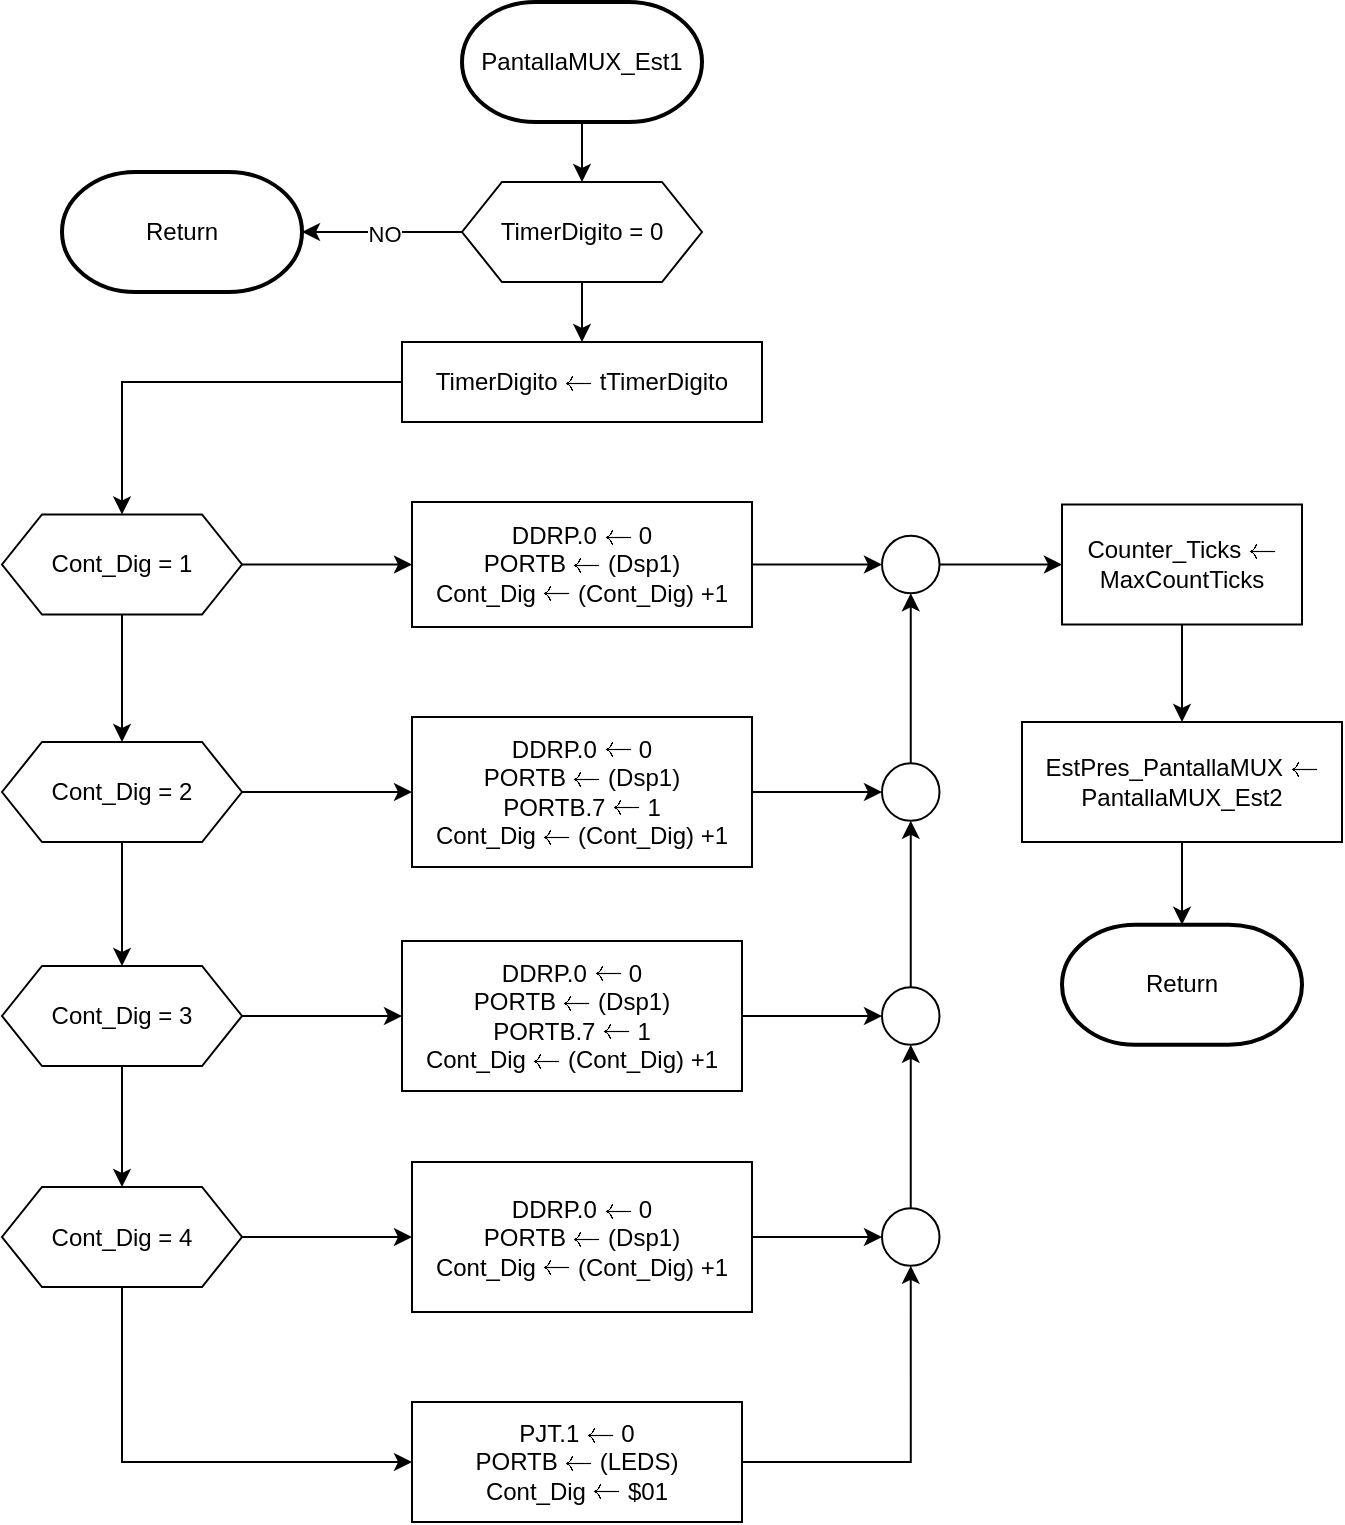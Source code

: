 <mxfile version="22.1.2" type="device" pages="2">
  <diagram name="Página-1" id="3lOmZLOxQL74GNV3yBvK">
    <mxGraphModel dx="880" dy="524" grid="1" gridSize="10" guides="1" tooltips="1" connect="1" arrows="1" fold="1" page="1" pageScale="1" pageWidth="827" pageHeight="1169" math="1" shadow="0">
      <root>
        <mxCell id="0" />
        <mxCell id="1" parent="0" />
        <mxCell id="1GK5AqKnV9wNindEfKAn-10" style="edgeStyle=orthogonalEdgeStyle;rounded=0;orthogonalLoop=1;jettySize=auto;html=1;exitX=0.5;exitY=1;exitDx=0;exitDy=0;exitPerimeter=0;entryX=0.5;entryY=0;entryDx=0;entryDy=0;" edge="1" parent="1" source="1GK5AqKnV9wNindEfKAn-1" target="1GK5AqKnV9wNindEfKAn-2">
          <mxGeometry relative="1" as="geometry" />
        </mxCell>
        <mxCell id="1GK5AqKnV9wNindEfKAn-1" value="PantallaMUX_Est1" style="strokeWidth=2;html=1;shape=mxgraph.flowchart.terminator;whiteSpace=wrap;" vertex="1" parent="1">
          <mxGeometry x="360" y="40" width="120" height="60" as="geometry" />
        </mxCell>
        <mxCell id="1GK5AqKnV9wNindEfKAn-4" style="edgeStyle=orthogonalEdgeStyle;rounded=0;orthogonalLoop=1;jettySize=auto;html=1;exitX=0;exitY=0.5;exitDx=0;exitDy=0;" edge="1" parent="1" source="1GK5AqKnV9wNindEfKAn-2" target="1GK5AqKnV9wNindEfKAn-3">
          <mxGeometry relative="1" as="geometry" />
        </mxCell>
        <mxCell id="1GK5AqKnV9wNindEfKAn-5" value="NO" style="edgeLabel;html=1;align=center;verticalAlign=middle;resizable=0;points=[];" vertex="1" connectable="0" parent="1GK5AqKnV9wNindEfKAn-4">
          <mxGeometry x="-0.025" y="1" relative="1" as="geometry">
            <mxPoint as="offset" />
          </mxGeometry>
        </mxCell>
        <mxCell id="1GK5AqKnV9wNindEfKAn-7" style="edgeStyle=orthogonalEdgeStyle;rounded=0;orthogonalLoop=1;jettySize=auto;html=1;exitX=0.5;exitY=1;exitDx=0;exitDy=0;entryX=0.5;entryY=0;entryDx=0;entryDy=0;" edge="1" parent="1" source="1GK5AqKnV9wNindEfKAn-2" target="1GK5AqKnV9wNindEfKAn-6">
          <mxGeometry relative="1" as="geometry" />
        </mxCell>
        <mxCell id="1GK5AqKnV9wNindEfKAn-2" value="TimerDigito = 0" style="shape=hexagon;perimeter=hexagonPerimeter2;whiteSpace=wrap;html=1;fixedSize=1;" vertex="1" parent="1">
          <mxGeometry x="360" y="130" width="120" height="50" as="geometry" />
        </mxCell>
        <mxCell id="1GK5AqKnV9wNindEfKAn-3" value="Return" style="strokeWidth=2;html=1;shape=mxgraph.flowchart.terminator;whiteSpace=wrap;" vertex="1" parent="1">
          <mxGeometry x="160" y="125" width="120" height="60" as="geometry" />
        </mxCell>
        <mxCell id="1GK5AqKnV9wNindEfKAn-29" style="edgeStyle=orthogonalEdgeStyle;rounded=0;orthogonalLoop=1;jettySize=auto;html=1;exitX=0;exitY=0.5;exitDx=0;exitDy=0;entryX=0.5;entryY=0;entryDx=0;entryDy=0;" edge="1" parent="1" source="1GK5AqKnV9wNindEfKAn-6" target="1GK5AqKnV9wNindEfKAn-11">
          <mxGeometry relative="1" as="geometry" />
        </mxCell>
        <mxCell id="1GK5AqKnV9wNindEfKAn-6" value="TimerDigito \(\leftarrow\) tTimerDigito" style="rounded=0;whiteSpace=wrap;html=1;" vertex="1" parent="1">
          <mxGeometry x="330" y="210" width="180" height="40" as="geometry" />
        </mxCell>
        <mxCell id="1GK5AqKnV9wNindEfKAn-21" value="" style="edgeStyle=orthogonalEdgeStyle;rounded=0;orthogonalLoop=1;jettySize=auto;html=1;" edge="1" parent="1" source="1GK5AqKnV9wNindEfKAn-11" target="1GK5AqKnV9wNindEfKAn-15">
          <mxGeometry relative="1" as="geometry" />
        </mxCell>
        <mxCell id="1GK5AqKnV9wNindEfKAn-28" style="edgeStyle=orthogonalEdgeStyle;rounded=0;orthogonalLoop=1;jettySize=auto;html=1;exitX=0.5;exitY=1;exitDx=0;exitDy=0;" edge="1" parent="1" source="1GK5AqKnV9wNindEfKAn-11" target="1GK5AqKnV9wNindEfKAn-12">
          <mxGeometry relative="1" as="geometry" />
        </mxCell>
        <mxCell id="1GK5AqKnV9wNindEfKAn-11" value="Cont_Dig = 1" style="shape=hexagon;perimeter=hexagonPerimeter2;whiteSpace=wrap;html=1;fixedSize=1;" vertex="1" parent="1">
          <mxGeometry x="130" y="296.25" width="120" height="50" as="geometry" />
        </mxCell>
        <mxCell id="1GK5AqKnV9wNindEfKAn-22" value="" style="edgeStyle=orthogonalEdgeStyle;rounded=0;orthogonalLoop=1;jettySize=auto;html=1;" edge="1" parent="1" source="1GK5AqKnV9wNindEfKAn-12" target="1GK5AqKnV9wNindEfKAn-16">
          <mxGeometry relative="1" as="geometry" />
        </mxCell>
        <mxCell id="1GK5AqKnV9wNindEfKAn-27" value="" style="edgeStyle=orthogonalEdgeStyle;rounded=0;orthogonalLoop=1;jettySize=auto;html=1;" edge="1" parent="1" source="1GK5AqKnV9wNindEfKAn-12" target="1GK5AqKnV9wNindEfKAn-13">
          <mxGeometry relative="1" as="geometry" />
        </mxCell>
        <mxCell id="1GK5AqKnV9wNindEfKAn-12" value="Cont_Dig = 2" style="shape=hexagon;perimeter=hexagonPerimeter2;whiteSpace=wrap;html=1;fixedSize=1;" vertex="1" parent="1">
          <mxGeometry x="130" y="410" width="120" height="50" as="geometry" />
        </mxCell>
        <mxCell id="1GK5AqKnV9wNindEfKAn-23" value="" style="edgeStyle=orthogonalEdgeStyle;rounded=0;orthogonalLoop=1;jettySize=auto;html=1;" edge="1" parent="1" source="1GK5AqKnV9wNindEfKAn-13" target="1GK5AqKnV9wNindEfKAn-17">
          <mxGeometry relative="1" as="geometry" />
        </mxCell>
        <mxCell id="1GK5AqKnV9wNindEfKAn-26" style="edgeStyle=orthogonalEdgeStyle;rounded=0;orthogonalLoop=1;jettySize=auto;html=1;exitX=0.5;exitY=1;exitDx=0;exitDy=0;entryX=0.5;entryY=0;entryDx=0;entryDy=0;" edge="1" parent="1" source="1GK5AqKnV9wNindEfKAn-13" target="1GK5AqKnV9wNindEfKAn-14">
          <mxGeometry relative="1" as="geometry" />
        </mxCell>
        <mxCell id="1GK5AqKnV9wNindEfKAn-13" value="Cont_Dig = 3" style="shape=hexagon;perimeter=hexagonPerimeter2;whiteSpace=wrap;html=1;fixedSize=1;" vertex="1" parent="1">
          <mxGeometry x="130" y="522" width="120" height="50" as="geometry" />
        </mxCell>
        <mxCell id="1GK5AqKnV9wNindEfKAn-24" value="" style="edgeStyle=orthogonalEdgeStyle;rounded=0;orthogonalLoop=1;jettySize=auto;html=1;" edge="1" parent="1" source="1GK5AqKnV9wNindEfKAn-14" target="1GK5AqKnV9wNindEfKAn-18">
          <mxGeometry relative="1" as="geometry" />
        </mxCell>
        <mxCell id="1GK5AqKnV9wNindEfKAn-25" style="edgeStyle=orthogonalEdgeStyle;rounded=0;orthogonalLoop=1;jettySize=auto;html=1;exitX=0.5;exitY=1;exitDx=0;exitDy=0;entryX=0;entryY=0.5;entryDx=0;entryDy=0;" edge="1" parent="1" source="1GK5AqKnV9wNindEfKAn-14" target="1GK5AqKnV9wNindEfKAn-19">
          <mxGeometry relative="1" as="geometry" />
        </mxCell>
        <mxCell id="1GK5AqKnV9wNindEfKAn-14" value="Cont_Dig = 4" style="shape=hexagon;perimeter=hexagonPerimeter2;whiteSpace=wrap;html=1;fixedSize=1;" vertex="1" parent="1">
          <mxGeometry x="130" y="632.5" width="120" height="50" as="geometry" />
        </mxCell>
        <mxCell id="1GK5AqKnV9wNindEfKAn-31" style="edgeStyle=orthogonalEdgeStyle;rounded=0;orthogonalLoop=1;jettySize=auto;html=1;exitX=1;exitY=0.5;exitDx=0;exitDy=0;entryX=0;entryY=0.5;entryDx=0;entryDy=0;" edge="1" parent="1" source="1GK5AqKnV9wNindEfKAn-15" target="1GK5AqKnV9wNindEfKAn-30">
          <mxGeometry relative="1" as="geometry" />
        </mxCell>
        <mxCell id="1GK5AqKnV9wNindEfKAn-15" value="DDRP.0 \(\leftarrow\) 0&lt;br&gt;PORTB \(\leftarrow\) (Dsp1)&lt;br&gt;Cont_Dig \(\leftarrow\) (Cont_Dig) +1" style="rounded=0;whiteSpace=wrap;html=1;" vertex="1" parent="1">
          <mxGeometry x="335" y="290" width="170" height="62.5" as="geometry" />
        </mxCell>
        <mxCell id="1GK5AqKnV9wNindEfKAn-37" value="" style="edgeStyle=orthogonalEdgeStyle;rounded=0;orthogonalLoop=1;jettySize=auto;html=1;" edge="1" parent="1" source="1GK5AqKnV9wNindEfKAn-16" target="1GK5AqKnV9wNindEfKAn-32">
          <mxGeometry relative="1" as="geometry" />
        </mxCell>
        <mxCell id="1GK5AqKnV9wNindEfKAn-16" value="DDRP.0 \(\leftarrow\) 0&lt;br&gt;PORTB \(\leftarrow\) (Dsp1)&lt;br&gt;PORTB.7 \(\leftarrow\) 1&lt;br&gt;Cont_Dig \(\leftarrow\) (Cont_Dig) +1" style="rounded=0;whiteSpace=wrap;html=1;" vertex="1" parent="1">
          <mxGeometry x="335" y="397.5" width="170" height="75" as="geometry" />
        </mxCell>
        <mxCell id="1GK5AqKnV9wNindEfKAn-36" value="" style="edgeStyle=orthogonalEdgeStyle;rounded=0;orthogonalLoop=1;jettySize=auto;html=1;" edge="1" parent="1" source="1GK5AqKnV9wNindEfKAn-17" target="1GK5AqKnV9wNindEfKAn-33">
          <mxGeometry relative="1" as="geometry" />
        </mxCell>
        <mxCell id="1GK5AqKnV9wNindEfKAn-17" value="DDRP.0 \(\leftarrow\) 0&lt;br&gt;PORTB \(\leftarrow\) (Dsp1)&lt;br&gt;PORTB.7 \(\leftarrow\) 1&lt;br&gt;Cont_Dig \(\leftarrow\) (Cont_Dig) +1" style="rounded=0;whiteSpace=wrap;html=1;" vertex="1" parent="1">
          <mxGeometry x="330" y="509.5" width="170" height="75" as="geometry" />
        </mxCell>
        <mxCell id="1GK5AqKnV9wNindEfKAn-35" value="" style="edgeStyle=orthogonalEdgeStyle;rounded=0;orthogonalLoop=1;jettySize=auto;html=1;" edge="1" parent="1" source="1GK5AqKnV9wNindEfKAn-18" target="1GK5AqKnV9wNindEfKAn-34">
          <mxGeometry relative="1" as="geometry" />
        </mxCell>
        <mxCell id="1GK5AqKnV9wNindEfKAn-18" value="DDRP.0 \(\leftarrow\) 0&lt;br&gt;PORTB \(\leftarrow\) (Dsp1)&lt;br&gt;Cont_Dig \(\leftarrow\) (Cont_Dig) +1" style="rounded=0;whiteSpace=wrap;html=1;" vertex="1" parent="1">
          <mxGeometry x="335" y="620" width="170" height="75" as="geometry" />
        </mxCell>
        <mxCell id="1GK5AqKnV9wNindEfKAn-41" style="edgeStyle=orthogonalEdgeStyle;rounded=0;orthogonalLoop=1;jettySize=auto;html=1;exitX=1;exitY=0.5;exitDx=0;exitDy=0;entryX=0.5;entryY=1;entryDx=0;entryDy=0;" edge="1" parent="1" source="1GK5AqKnV9wNindEfKAn-19" target="1GK5AqKnV9wNindEfKAn-34">
          <mxGeometry relative="1" as="geometry" />
        </mxCell>
        <mxCell id="1GK5AqKnV9wNindEfKAn-19" value="PJT.1 \(\leftarrow\) 0&lt;br&gt;PORTB \(\leftarrow\) (LEDS)&lt;br&gt;Cont_Dig \(\leftarrow\) $01" style="rounded=0;whiteSpace=wrap;html=1;" vertex="1" parent="1">
          <mxGeometry x="335" y="740" width="165" height="60" as="geometry" />
        </mxCell>
        <mxCell id="1GK5AqKnV9wNindEfKAn-45" style="edgeStyle=orthogonalEdgeStyle;rounded=0;orthogonalLoop=1;jettySize=auto;html=1;entryX=0;entryY=0.5;entryDx=0;entryDy=0;" edge="1" parent="1" source="1GK5AqKnV9wNindEfKAn-30" target="1GK5AqKnV9wNindEfKAn-43">
          <mxGeometry relative="1" as="geometry" />
        </mxCell>
        <mxCell id="1GK5AqKnV9wNindEfKAn-30" value="" style="ellipse;whiteSpace=wrap;html=1;aspect=fixed;" vertex="1" parent="1">
          <mxGeometry x="570" y="306.88" width="28.75" height="28.75" as="geometry" />
        </mxCell>
        <mxCell id="1GK5AqKnV9wNindEfKAn-38" value="" style="edgeStyle=orthogonalEdgeStyle;rounded=0;orthogonalLoop=1;jettySize=auto;html=1;" edge="1" parent="1" source="1GK5AqKnV9wNindEfKAn-32" target="1GK5AqKnV9wNindEfKAn-30">
          <mxGeometry relative="1" as="geometry" />
        </mxCell>
        <mxCell id="1GK5AqKnV9wNindEfKAn-32" value="" style="ellipse;whiteSpace=wrap;html=1;aspect=fixed;" vertex="1" parent="1">
          <mxGeometry x="570" y="420.63" width="28.75" height="28.75" as="geometry" />
        </mxCell>
        <mxCell id="1GK5AqKnV9wNindEfKAn-39" style="edgeStyle=orthogonalEdgeStyle;rounded=0;orthogonalLoop=1;jettySize=auto;html=1;exitX=0.5;exitY=0;exitDx=0;exitDy=0;entryX=0.5;entryY=1;entryDx=0;entryDy=0;" edge="1" parent="1" source="1GK5AqKnV9wNindEfKAn-33" target="1GK5AqKnV9wNindEfKAn-32">
          <mxGeometry relative="1" as="geometry" />
        </mxCell>
        <mxCell id="1GK5AqKnV9wNindEfKAn-33" value="" style="ellipse;whiteSpace=wrap;html=1;aspect=fixed;" vertex="1" parent="1">
          <mxGeometry x="570" y="532.63" width="28.75" height="28.75" as="geometry" />
        </mxCell>
        <mxCell id="1GK5AqKnV9wNindEfKAn-40" style="edgeStyle=orthogonalEdgeStyle;rounded=0;orthogonalLoop=1;jettySize=auto;html=1;exitX=0.5;exitY=0;exitDx=0;exitDy=0;entryX=0.5;entryY=1;entryDx=0;entryDy=0;" edge="1" parent="1" source="1GK5AqKnV9wNindEfKAn-34" target="1GK5AqKnV9wNindEfKAn-33">
          <mxGeometry relative="1" as="geometry" />
        </mxCell>
        <mxCell id="1GK5AqKnV9wNindEfKAn-34" value="" style="ellipse;whiteSpace=wrap;html=1;aspect=fixed;" vertex="1" parent="1">
          <mxGeometry x="570" y="643.13" width="28.75" height="28.75" as="geometry" />
        </mxCell>
        <mxCell id="1GK5AqKnV9wNindEfKAn-46" style="edgeStyle=orthogonalEdgeStyle;rounded=0;orthogonalLoop=1;jettySize=auto;html=1;exitX=0.5;exitY=1;exitDx=0;exitDy=0;entryX=0.5;entryY=0;entryDx=0;entryDy=0;" edge="1" parent="1" source="1GK5AqKnV9wNindEfKAn-43" target="1GK5AqKnV9wNindEfKAn-44">
          <mxGeometry relative="1" as="geometry" />
        </mxCell>
        <mxCell id="1GK5AqKnV9wNindEfKAn-43" value="Counter_Ticks \(\leftarrow\) MaxCountTicks" style="rounded=0;whiteSpace=wrap;html=1;" vertex="1" parent="1">
          <mxGeometry x="660" y="291.25" width="120" height="60" as="geometry" />
        </mxCell>
        <mxCell id="1GK5AqKnV9wNindEfKAn-48" value="" style="edgeStyle=orthogonalEdgeStyle;rounded=0;orthogonalLoop=1;jettySize=auto;html=1;" edge="1" parent="1" source="1GK5AqKnV9wNindEfKAn-44" target="1GK5AqKnV9wNindEfKAn-47">
          <mxGeometry relative="1" as="geometry" />
        </mxCell>
        <mxCell id="1GK5AqKnV9wNindEfKAn-44" value="EstPres_PantallaMUX \(\leftarrow\) PantallaMUX_Est2" style="rounded=0;whiteSpace=wrap;html=1;" vertex="1" parent="1">
          <mxGeometry x="640" y="400" width="160" height="60" as="geometry" />
        </mxCell>
        <mxCell id="1GK5AqKnV9wNindEfKAn-47" value="Return" style="strokeWidth=2;html=1;shape=mxgraph.flowchart.terminator;whiteSpace=wrap;" vertex="1" parent="1">
          <mxGeometry x="660" y="501.38" width="120" height="60" as="geometry" />
        </mxCell>
      </root>
    </mxGraphModel>
  </diagram>
  <diagram id="LfFqLD-IAYzA5y584zh9" name="Página-2">
    <mxGraphModel dx="880" dy="524" grid="1" gridSize="10" guides="1" tooltips="1" connect="1" arrows="1" fold="1" page="1" pageScale="1" pageWidth="827" pageHeight="1169" math="1" shadow="0">
      <root>
        <mxCell id="0" />
        <mxCell id="1" parent="0" />
        <mxCell id="hR6KgMqM3cYYNSuZBKf_-6" style="edgeStyle=orthogonalEdgeStyle;rounded=0;orthogonalLoop=1;jettySize=auto;html=1;exitX=0.5;exitY=1;exitDx=0;exitDy=0;exitPerimeter=0;entryX=0.5;entryY=0;entryDx=0;entryDy=0;" edge="1" parent="1" source="hR6KgMqM3cYYNSuZBKf_-1" target="hR6KgMqM3cYYNSuZBKf_-2">
          <mxGeometry relative="1" as="geometry" />
        </mxCell>
        <mxCell id="hR6KgMqM3cYYNSuZBKf_-1" value="PantallaMUX_Est2" style="strokeWidth=2;html=1;shape=mxgraph.flowchart.terminator;whiteSpace=wrap;" vertex="1" parent="1">
          <mxGeometry x="360" y="40" width="120" height="60" as="geometry" />
        </mxCell>
        <mxCell id="hR6KgMqM3cYYNSuZBKf_-5" value="" style="edgeStyle=orthogonalEdgeStyle;rounded=0;orthogonalLoop=1;jettySize=auto;html=1;" edge="1" parent="1" source="hR6KgMqM3cYYNSuZBKf_-2" target="hR6KgMqM3cYYNSuZBKf_-4">
          <mxGeometry relative="1" as="geometry" />
        </mxCell>
        <mxCell id="hR6KgMqM3cYYNSuZBKf_-2" value="R1 \(\leftarrow\) MaxCountTicks&lt;br&gt;R1 \(\leftarrow\) (R1) - (Counter_Ticks)" style="rounded=0;whiteSpace=wrap;html=1;" vertex="1" parent="1">
          <mxGeometry x="325" y="130" width="190" height="60" as="geometry" />
        </mxCell>
        <mxCell id="hR6KgMqM3cYYNSuZBKf_-11" style="edgeStyle=orthogonalEdgeStyle;rounded=0;orthogonalLoop=1;jettySize=auto;html=1;exitX=0.5;exitY=1;exitDx=0;exitDy=0;entryX=0.5;entryY=0;entryDx=0;entryDy=0;" edge="1" parent="1" source="hR6KgMqM3cYYNSuZBKf_-4" target="hR6KgMqM3cYYNSuZBKf_-10">
          <mxGeometry relative="1" as="geometry" />
        </mxCell>
        <mxCell id="hR6KgMqM3cYYNSuZBKf_-4" value="R1 \(\le\) (Brillo)" style="shape=hexagon;perimeter=hexagonPerimeter2;whiteSpace=wrap;html=1;fixedSize=1;" vertex="1" parent="1">
          <mxGeometry x="360" y="220" width="120" height="50" as="geometry" />
        </mxCell>
        <mxCell id="hR6KgMqM3cYYNSuZBKf_-7" value="Return" style="strokeWidth=2;html=1;shape=mxgraph.flowchart.terminator;whiteSpace=wrap;" vertex="1" parent="1">
          <mxGeometry x="150" y="215" width="120" height="60" as="geometry" />
        </mxCell>
        <mxCell id="hR6KgMqM3cYYNSuZBKf_-8" style="edgeStyle=orthogonalEdgeStyle;rounded=0;orthogonalLoop=1;jettySize=auto;html=1;exitX=0;exitY=0.5;exitDx=0;exitDy=0;entryX=1;entryY=0.5;entryDx=0;entryDy=0;entryPerimeter=0;" edge="1" parent="1" source="hR6KgMqM3cYYNSuZBKf_-4" target="hR6KgMqM3cYYNSuZBKf_-7">
          <mxGeometry relative="1" as="geometry" />
        </mxCell>
        <mxCell id="hR6KgMqM3cYYNSuZBKf_-9" value="SI" style="edgeLabel;html=1;align=center;verticalAlign=middle;resizable=0;points=[];" vertex="1" connectable="0" parent="hR6KgMqM3cYYNSuZBKf_-8">
          <mxGeometry x="-0.067" y="2" relative="1" as="geometry">
            <mxPoint as="offset" />
          </mxGeometry>
        </mxCell>
        <mxCell id="OpwzHmB8npa7K9L_Kd01-2" value="" style="edgeStyle=orthogonalEdgeStyle;rounded=0;orthogonalLoop=1;jettySize=auto;html=1;" edge="1" parent="1" source="hR6KgMqM3cYYNSuZBKf_-10" target="OpwzHmB8npa7K9L_Kd01-1">
          <mxGeometry relative="1" as="geometry" />
        </mxCell>
        <mxCell id="hR6KgMqM3cYYNSuZBKf_-10" value="PTP \(\leftarrow\) (PTP) + $0F&lt;br&gt;PJT.1 \(\leftarrow\) 1" style="rounded=0;whiteSpace=wrap;html=1;" vertex="1" parent="1">
          <mxGeometry x="355" y="310" width="130" height="50" as="geometry" />
        </mxCell>
        <mxCell id="OpwzHmB8npa7K9L_Kd01-1" value="EstPres_PantallaMUX \(\leftarrow\) PantallaMUX_Est1" style="rounded=0;whiteSpace=wrap;html=1;" vertex="1" parent="1">
          <mxGeometry x="340" y="390" width="160" height="60" as="geometry" />
        </mxCell>
        <mxCell id="OpwzHmB8npa7K9L_Kd01-3" style="edgeStyle=orthogonalEdgeStyle;rounded=0;orthogonalLoop=1;jettySize=auto;html=1;entryX=0.5;entryY=1;entryDx=0;entryDy=0;entryPerimeter=0;" edge="1" parent="1" source="OpwzHmB8npa7K9L_Kd01-1" target="hR6KgMqM3cYYNSuZBKf_-7">
          <mxGeometry relative="1" as="geometry" />
        </mxCell>
      </root>
    </mxGraphModel>
  </diagram>
</mxfile>

